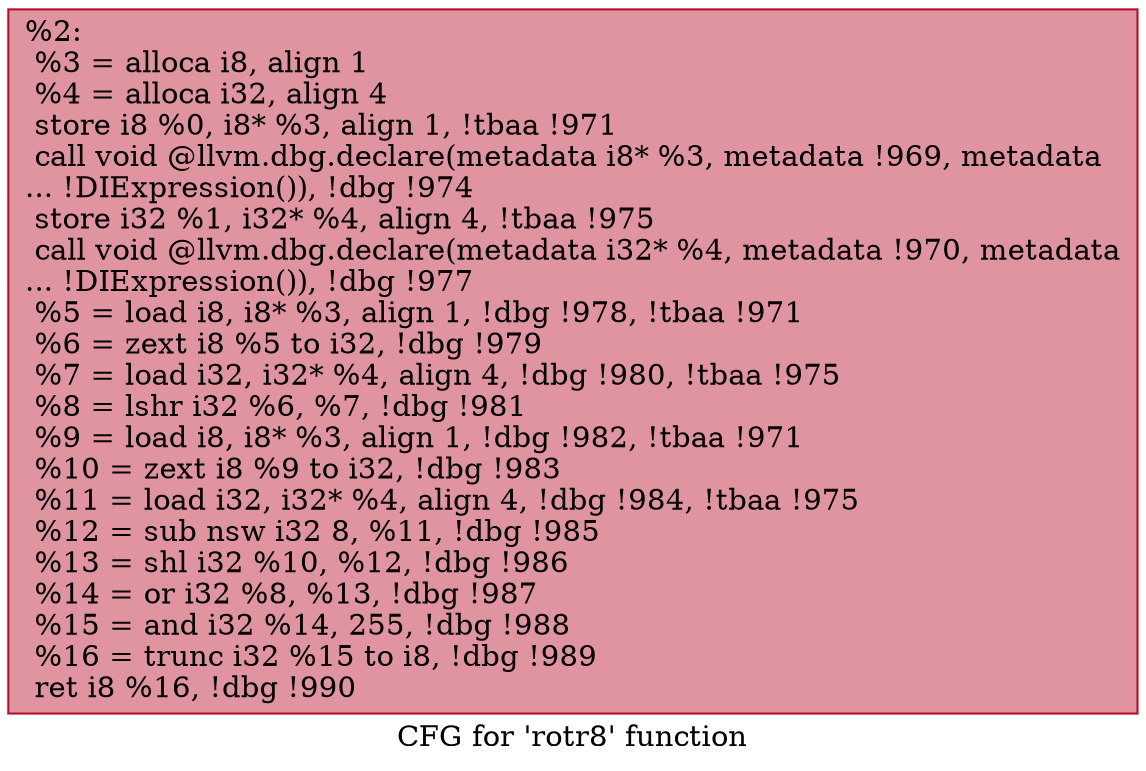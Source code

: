 digraph "CFG for 'rotr8' function" {
	label="CFG for 'rotr8' function";

	Node0x23f0900 [shape=record,color="#b70d28ff", style=filled, fillcolor="#b70d2870",label="{%2:\l  %3 = alloca i8, align 1\l  %4 = alloca i32, align 4\l  store i8 %0, i8* %3, align 1, !tbaa !971\l  call void @llvm.dbg.declare(metadata i8* %3, metadata !969, metadata\l... !DIExpression()), !dbg !974\l  store i32 %1, i32* %4, align 4, !tbaa !975\l  call void @llvm.dbg.declare(metadata i32* %4, metadata !970, metadata\l... !DIExpression()), !dbg !977\l  %5 = load i8, i8* %3, align 1, !dbg !978, !tbaa !971\l  %6 = zext i8 %5 to i32, !dbg !979\l  %7 = load i32, i32* %4, align 4, !dbg !980, !tbaa !975\l  %8 = lshr i32 %6, %7, !dbg !981\l  %9 = load i8, i8* %3, align 1, !dbg !982, !tbaa !971\l  %10 = zext i8 %9 to i32, !dbg !983\l  %11 = load i32, i32* %4, align 4, !dbg !984, !tbaa !975\l  %12 = sub nsw i32 8, %11, !dbg !985\l  %13 = shl i32 %10, %12, !dbg !986\l  %14 = or i32 %8, %13, !dbg !987\l  %15 = and i32 %14, 255, !dbg !988\l  %16 = trunc i32 %15 to i8, !dbg !989\l  ret i8 %16, !dbg !990\l}"];
}
